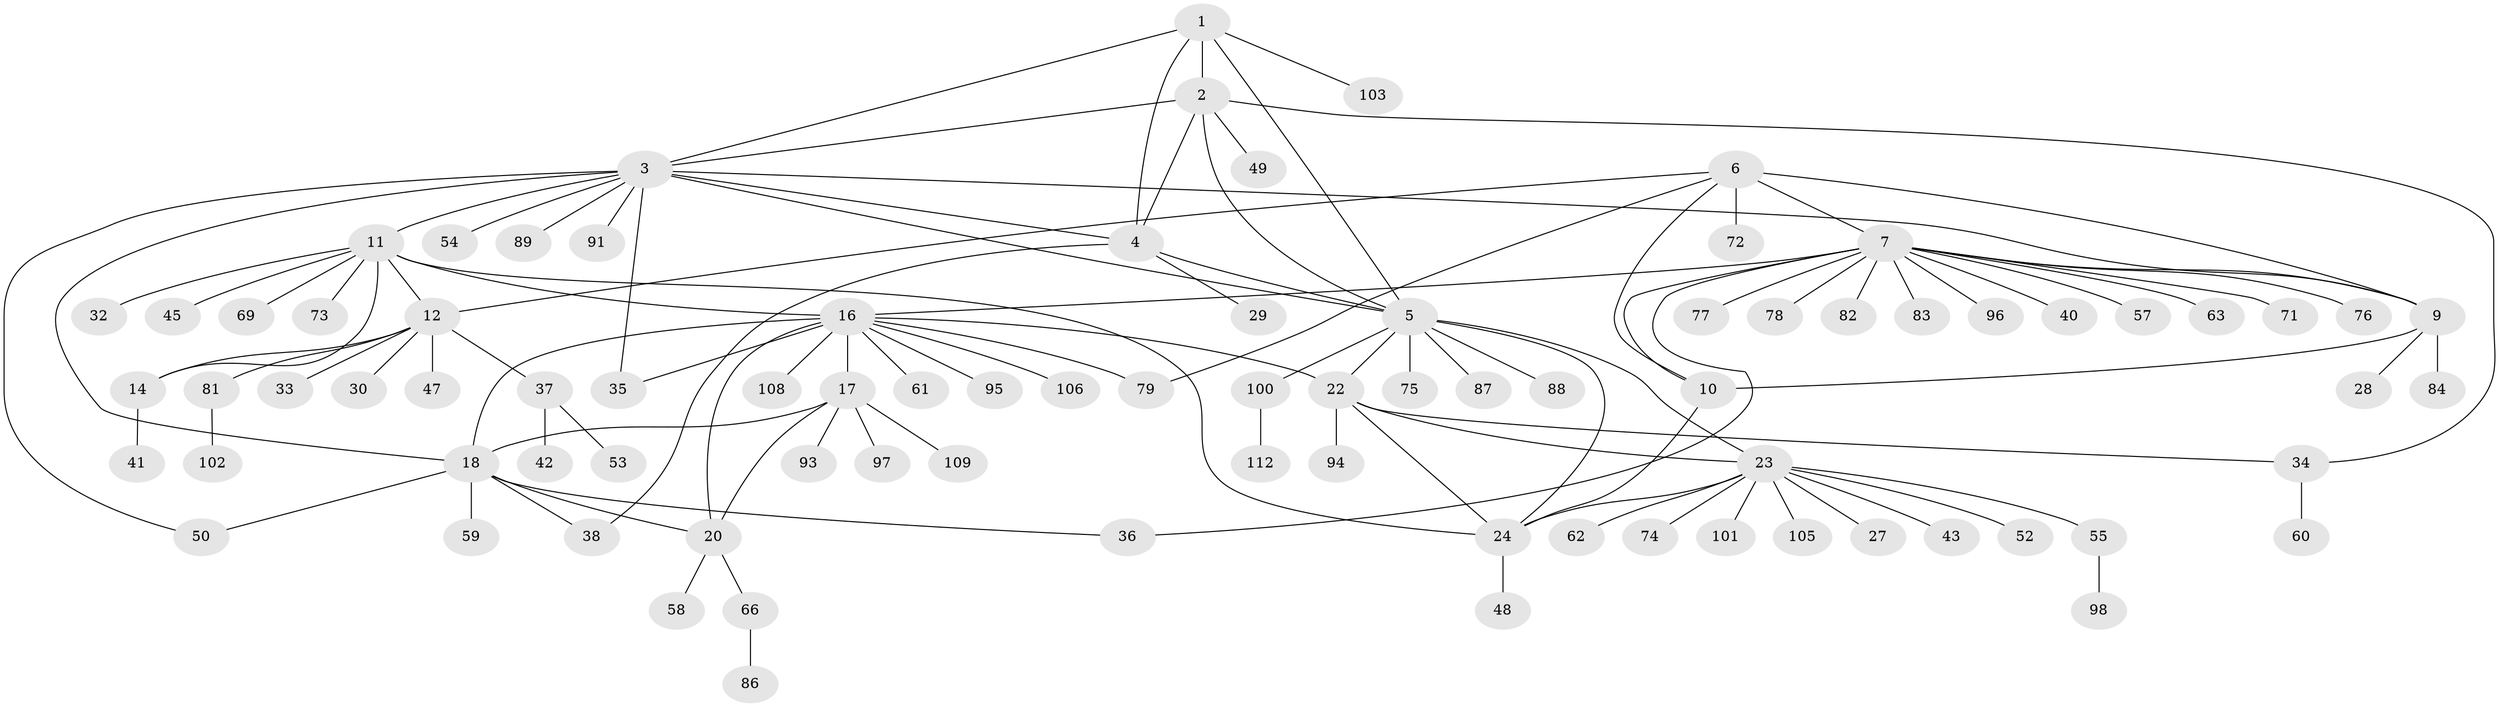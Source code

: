 // Generated by graph-tools (version 1.1) at 2025/52/02/27/25 19:52:20]
// undirected, 85 vertices, 112 edges
graph export_dot {
graph [start="1"]
  node [color=gray90,style=filled];
  1;
  2 [super="+67"];
  3 [super="+26"];
  4 [super="+39"];
  5 [super="+21"];
  6 [super="+111"];
  7 [super="+8"];
  9;
  10 [super="+80"];
  11 [super="+13"];
  12 [super="+15"];
  14 [super="+51"];
  16 [super="+19"];
  17 [super="+104"];
  18 [super="+90"];
  20 [super="+70"];
  22 [super="+65"];
  23 [super="+99"];
  24 [super="+25"];
  27;
  28;
  29 [super="+31"];
  30;
  32 [super="+110"];
  33;
  34 [super="+56"];
  35;
  36 [super="+44"];
  37 [super="+46"];
  38;
  40;
  41;
  42;
  43;
  45;
  47;
  48;
  49;
  50;
  52;
  53;
  54;
  55 [super="+64"];
  57;
  58;
  59;
  60;
  61;
  62;
  63;
  66 [super="+68"];
  69;
  71;
  72;
  73;
  74;
  75;
  76 [super="+85"];
  77;
  78;
  79;
  81;
  82;
  83;
  84 [super="+107"];
  86;
  87 [super="+92"];
  88;
  89;
  91;
  93;
  94;
  95;
  96;
  97;
  98;
  100;
  101;
  102;
  103;
  105;
  106;
  108;
  109;
  112;
  1 -- 2;
  1 -- 3;
  1 -- 4;
  1 -- 5;
  1 -- 103;
  2 -- 3;
  2 -- 4;
  2 -- 5;
  2 -- 34;
  2 -- 49;
  3 -- 4;
  3 -- 5;
  3 -- 9;
  3 -- 11;
  3 -- 18;
  3 -- 35;
  3 -- 50;
  3 -- 54;
  3 -- 89;
  3 -- 91;
  4 -- 5;
  4 -- 29;
  4 -- 38;
  5 -- 75;
  5 -- 87;
  5 -- 100;
  5 -- 22;
  5 -- 23;
  5 -- 24 [weight=2];
  5 -- 88;
  6 -- 7 [weight=2];
  6 -- 9;
  6 -- 10;
  6 -- 12;
  6 -- 72;
  6 -- 79;
  7 -- 9 [weight=2];
  7 -- 10 [weight=2];
  7 -- 63;
  7 -- 16;
  7 -- 96;
  7 -- 71;
  7 -- 40;
  7 -- 76;
  7 -- 77;
  7 -- 78;
  7 -- 82;
  7 -- 83;
  7 -- 57;
  7 -- 36;
  9 -- 10;
  9 -- 28;
  9 -- 84;
  10 -- 24;
  11 -- 12 [weight=4];
  11 -- 14 [weight=2];
  11 -- 24;
  11 -- 32;
  11 -- 45;
  11 -- 69;
  11 -- 16;
  11 -- 73;
  12 -- 14 [weight=2];
  12 -- 30;
  12 -- 37;
  12 -- 47;
  12 -- 81;
  12 -- 33;
  14 -- 41;
  16 -- 17 [weight=2];
  16 -- 18 [weight=2];
  16 -- 20 [weight=2];
  16 -- 22;
  16 -- 79;
  16 -- 35;
  16 -- 106;
  16 -- 108;
  16 -- 61;
  16 -- 95;
  17 -- 18;
  17 -- 20;
  17 -- 93;
  17 -- 97;
  17 -- 109;
  18 -- 20;
  18 -- 36;
  18 -- 38;
  18 -- 50;
  18 -- 59;
  20 -- 58;
  20 -- 66;
  22 -- 23;
  22 -- 24 [weight=2];
  22 -- 94;
  22 -- 34;
  23 -- 24 [weight=2];
  23 -- 27;
  23 -- 43;
  23 -- 52;
  23 -- 55;
  23 -- 62;
  23 -- 74;
  23 -- 105;
  23 -- 101;
  24 -- 48;
  34 -- 60;
  37 -- 42;
  37 -- 53;
  55 -- 98;
  66 -- 86;
  81 -- 102;
  100 -- 112;
}
